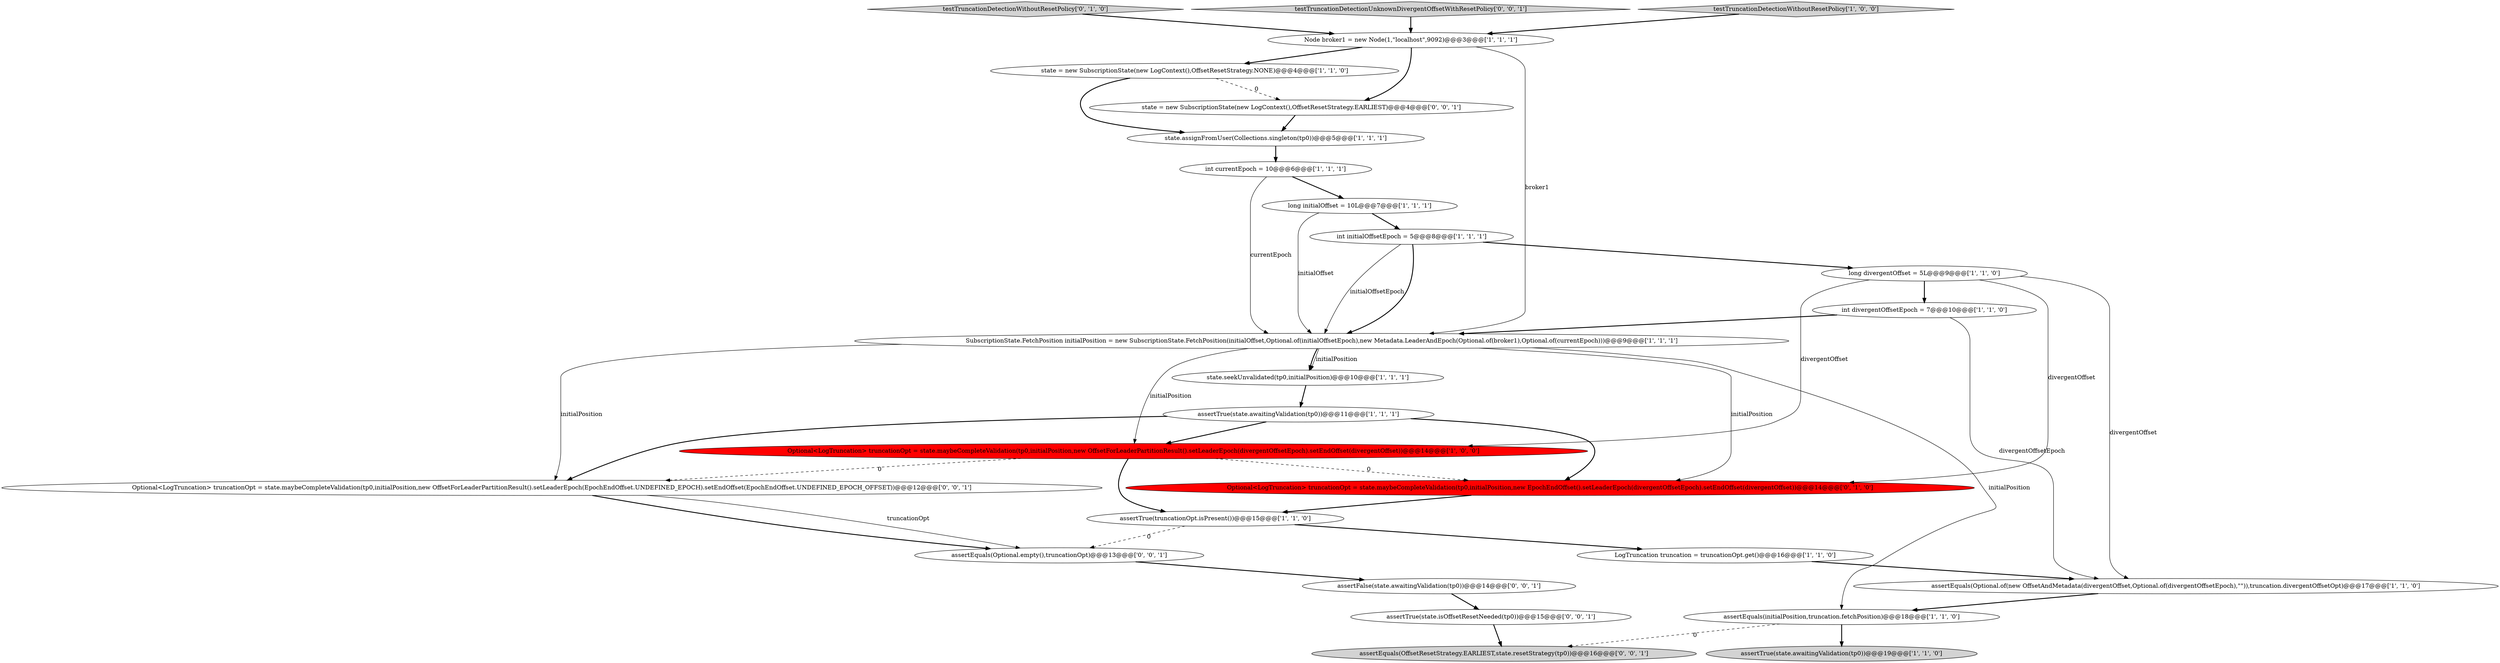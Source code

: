 digraph {
7 [style = filled, label = "int initialOffsetEpoch = 5@@@8@@@['1', '1', '1']", fillcolor = white, shape = ellipse image = "AAA0AAABBB1BBB"];
20 [style = filled, label = "assertTrue(state.isOffsetResetNeeded(tp0))@@@15@@@['0', '0', '1']", fillcolor = white, shape = ellipse image = "AAA0AAABBB3BBB"];
25 [style = filled, label = "assertEquals(OffsetResetStrategy.EARLIEST,state.resetStrategy(tp0))@@@16@@@['0', '0', '1']", fillcolor = lightgray, shape = ellipse image = "AAA0AAABBB3BBB"];
14 [style = filled, label = "Optional<LogTruncation> truncationOpt = state.maybeCompleteValidation(tp0,initialPosition,new OffsetForLeaderPartitionResult().setLeaderEpoch(divergentOffsetEpoch).setEndOffset(divergentOffset))@@@14@@@['1', '0', '0']", fillcolor = red, shape = ellipse image = "AAA1AAABBB1BBB"];
3 [style = filled, label = "assertEquals(initialPosition,truncation.fetchPosition)@@@18@@@['1', '1', '0']", fillcolor = white, shape = ellipse image = "AAA0AAABBB1BBB"];
1 [style = filled, label = "assertTrue(truncationOpt.isPresent())@@@15@@@['1', '1', '0']", fillcolor = white, shape = ellipse image = "AAA0AAABBB1BBB"];
21 [style = filled, label = "assertFalse(state.awaitingValidation(tp0))@@@14@@@['0', '0', '1']", fillcolor = white, shape = ellipse image = "AAA0AAABBB3BBB"];
19 [style = filled, label = "Optional<LogTruncation> truncationOpt = state.maybeCompleteValidation(tp0,initialPosition,new EpochEndOffset().setLeaderEpoch(divergentOffsetEpoch).setEndOffset(divergentOffset))@@@14@@@['0', '1', '0']", fillcolor = red, shape = ellipse image = "AAA1AAABBB2BBB"];
2 [style = filled, label = "int currentEpoch = 10@@@6@@@['1', '1', '1']", fillcolor = white, shape = ellipse image = "AAA0AAABBB1BBB"];
18 [style = filled, label = "testTruncationDetectionWithoutResetPolicy['0', '1', '0']", fillcolor = lightgray, shape = diamond image = "AAA0AAABBB2BBB"];
22 [style = filled, label = "assertEquals(Optional.empty(),truncationOpt)@@@13@@@['0', '0', '1']", fillcolor = white, shape = ellipse image = "AAA0AAABBB3BBB"];
23 [style = filled, label = "Optional<LogTruncation> truncationOpt = state.maybeCompleteValidation(tp0,initialPosition,new OffsetForLeaderPartitionResult().setLeaderEpoch(EpochEndOffset.UNDEFINED_EPOCH).setEndOffset(EpochEndOffset.UNDEFINED_EPOCH_OFFSET))@@@12@@@['0', '0', '1']", fillcolor = white, shape = ellipse image = "AAA0AAABBB3BBB"];
11 [style = filled, label = "state = new SubscriptionState(new LogContext(),OffsetResetStrategy.NONE)@@@4@@@['1', '1', '0']", fillcolor = white, shape = ellipse image = "AAA0AAABBB1BBB"];
13 [style = filled, label = "state.seekUnvalidated(tp0,initialPosition)@@@10@@@['1', '1', '1']", fillcolor = white, shape = ellipse image = "AAA0AAABBB1BBB"];
5 [style = filled, label = "SubscriptionState.FetchPosition initialPosition = new SubscriptionState.FetchPosition(initialOffset,Optional.of(initialOffsetEpoch),new Metadata.LeaderAndEpoch(Optional.of(broker1),Optional.of(currentEpoch)))@@@9@@@['1', '1', '1']", fillcolor = white, shape = ellipse image = "AAA0AAABBB1BBB"];
12 [style = filled, label = "long divergentOffset = 5L@@@9@@@['1', '1', '0']", fillcolor = white, shape = ellipse image = "AAA0AAABBB1BBB"];
26 [style = filled, label = "state = new SubscriptionState(new LogContext(),OffsetResetStrategy.EARLIEST)@@@4@@@['0', '0', '1']", fillcolor = white, shape = ellipse image = "AAA0AAABBB3BBB"];
16 [style = filled, label = "state.assignFromUser(Collections.singleton(tp0))@@@5@@@['1', '1', '1']", fillcolor = white, shape = ellipse image = "AAA0AAABBB1BBB"];
24 [style = filled, label = "testTruncationDetectionUnknownDivergentOffsetWithResetPolicy['0', '0', '1']", fillcolor = lightgray, shape = diamond image = "AAA0AAABBB3BBB"];
10 [style = filled, label = "assertTrue(state.awaitingValidation(tp0))@@@19@@@['1', '1', '0']", fillcolor = lightgray, shape = ellipse image = "AAA0AAABBB1BBB"];
0 [style = filled, label = "int divergentOffsetEpoch = 7@@@10@@@['1', '1', '0']", fillcolor = white, shape = ellipse image = "AAA0AAABBB1BBB"];
8 [style = filled, label = "long initialOffset = 10L@@@7@@@['1', '1', '1']", fillcolor = white, shape = ellipse image = "AAA0AAABBB1BBB"];
15 [style = filled, label = "assertEquals(Optional.of(new OffsetAndMetadata(divergentOffset,Optional.of(divergentOffsetEpoch),\"\")),truncation.divergentOffsetOpt)@@@17@@@['1', '1', '0']", fillcolor = white, shape = ellipse image = "AAA0AAABBB1BBB"];
6 [style = filled, label = "testTruncationDetectionWithoutResetPolicy['1', '0', '0']", fillcolor = lightgray, shape = diamond image = "AAA0AAABBB1BBB"];
9 [style = filled, label = "assertTrue(state.awaitingValidation(tp0))@@@11@@@['1', '1', '1']", fillcolor = white, shape = ellipse image = "AAA0AAABBB1BBB"];
4 [style = filled, label = "Node broker1 = new Node(1,\"localhost\",9092)@@@3@@@['1', '1', '1']", fillcolor = white, shape = ellipse image = "AAA0AAABBB1BBB"];
17 [style = filled, label = "LogTruncation truncation = truncationOpt.get()@@@16@@@['1', '1', '0']", fillcolor = white, shape = ellipse image = "AAA0AAABBB1BBB"];
11->16 [style = bold, label=""];
5->13 [style = solid, label="initialPosition"];
7->5 [style = solid, label="initialOffsetEpoch"];
7->12 [style = bold, label=""];
5->3 [style = solid, label="initialPosition"];
2->5 [style = solid, label="currentEpoch"];
5->23 [style = solid, label="initialPosition"];
11->26 [style = dashed, label="0"];
22->21 [style = bold, label=""];
4->26 [style = bold, label=""];
23->22 [style = solid, label="truncationOpt"];
12->14 [style = solid, label="divergentOffset"];
16->2 [style = bold, label=""];
15->3 [style = bold, label=""];
12->0 [style = bold, label=""];
20->25 [style = bold, label=""];
5->19 [style = solid, label="initialPosition"];
14->1 [style = bold, label=""];
8->7 [style = bold, label=""];
1->17 [style = bold, label=""];
1->22 [style = dashed, label="0"];
9->23 [style = bold, label=""];
3->10 [style = bold, label=""];
6->4 [style = bold, label=""];
19->1 [style = bold, label=""];
26->16 [style = bold, label=""];
7->5 [style = bold, label=""];
24->4 [style = bold, label=""];
14->23 [style = dashed, label="0"];
23->22 [style = bold, label=""];
21->20 [style = bold, label=""];
0->15 [style = solid, label="divergentOffsetEpoch"];
18->4 [style = bold, label=""];
5->14 [style = solid, label="initialPosition"];
4->5 [style = solid, label="broker1"];
5->13 [style = bold, label=""];
17->15 [style = bold, label=""];
9->14 [style = bold, label=""];
12->19 [style = solid, label="divergentOffset"];
9->19 [style = bold, label=""];
12->15 [style = solid, label="divergentOffset"];
14->19 [style = dashed, label="0"];
13->9 [style = bold, label=""];
4->11 [style = bold, label=""];
8->5 [style = solid, label="initialOffset"];
2->8 [style = bold, label=""];
0->5 [style = bold, label=""];
3->25 [style = dashed, label="0"];
}
